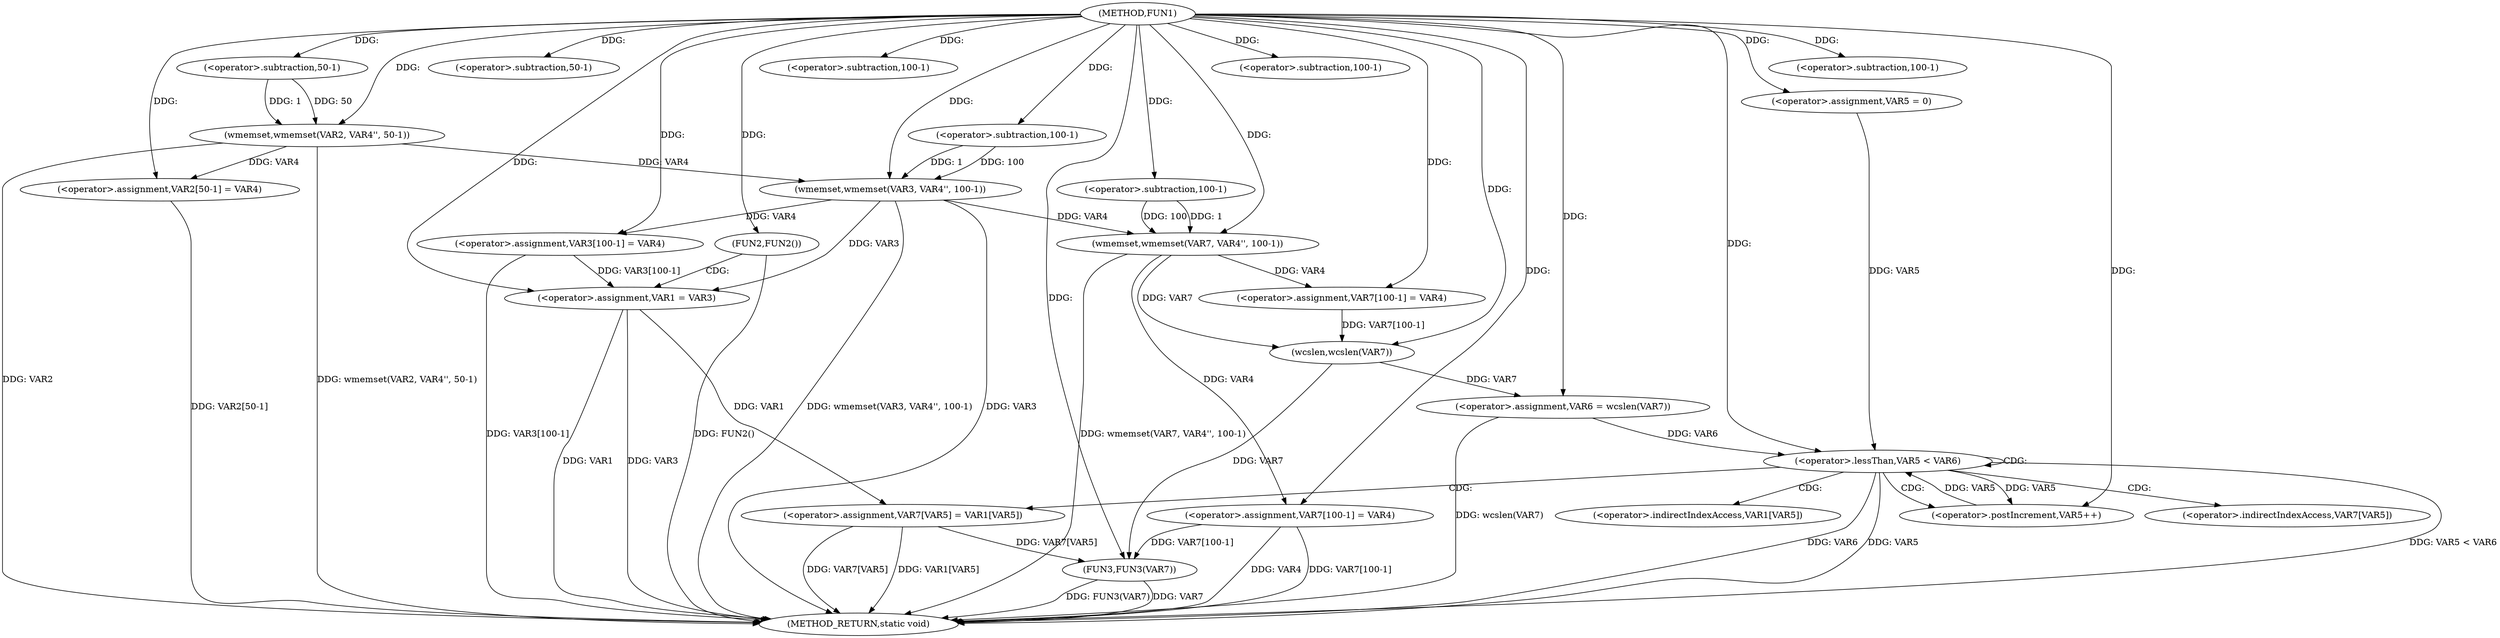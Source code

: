 digraph FUN1 {  
"1000100" [label = "(METHOD,FUN1)" ]
"1000184" [label = "(METHOD_RETURN,static void)" ]
"1000105" [label = "(wmemset,wmemset(VAR2, VAR4'', 50-1))" ]
"1000108" [label = "(<operator>.subtraction,50-1)" ]
"1000111" [label = "(<operator>.assignment,VAR2[50-1] = VAR4)" ]
"1000114" [label = "(<operator>.subtraction,50-1)" ]
"1000118" [label = "(wmemset,wmemset(VAR3, VAR4'', 100-1))" ]
"1000121" [label = "(<operator>.subtraction,100-1)" ]
"1000124" [label = "(<operator>.assignment,VAR3[100-1] = VAR4)" ]
"1000127" [label = "(<operator>.subtraction,100-1)" ]
"1000132" [label = "(FUN2,FUN2())" ]
"1000134" [label = "(<operator>.assignment,VAR1 = VAR3)" ]
"1000141" [label = "(wmemset,wmemset(VAR7, VAR4'', 100-1))" ]
"1000144" [label = "(<operator>.subtraction,100-1)" ]
"1000147" [label = "(<operator>.assignment,VAR7[100-1] = VAR4)" ]
"1000150" [label = "(<operator>.subtraction,100-1)" ]
"1000154" [label = "(<operator>.assignment,VAR6 = wcslen(VAR7))" ]
"1000156" [label = "(wcslen,wcslen(VAR7))" ]
"1000159" [label = "(<operator>.assignment,VAR5 = 0)" ]
"1000162" [label = "(<operator>.lessThan,VAR5 < VAR6)" ]
"1000165" [label = "(<operator>.postIncrement,VAR5++)" ]
"1000168" [label = "(<operator>.assignment,VAR7[VAR5] = VAR1[VAR5])" ]
"1000175" [label = "(<operator>.assignment,VAR7[100-1] = VAR4)" ]
"1000178" [label = "(<operator>.subtraction,100-1)" ]
"1000182" [label = "(FUN3,FUN3(VAR7))" ]
"1000169" [label = "(<operator>.indirectIndexAccess,VAR7[VAR5])" ]
"1000172" [label = "(<operator>.indirectIndexAccess,VAR1[VAR5])" ]
  "1000168" -> "1000184"  [ label = "DDG: VAR1[VAR5]"] 
  "1000124" -> "1000184"  [ label = "DDG: VAR3[100-1]"] 
  "1000168" -> "1000184"  [ label = "DDG: VAR7[VAR5]"] 
  "1000105" -> "1000184"  [ label = "DDG: wmemset(VAR2, VAR4'', 50-1)"] 
  "1000175" -> "1000184"  [ label = "DDG: VAR4"] 
  "1000175" -> "1000184"  [ label = "DDG: VAR7[100-1]"] 
  "1000118" -> "1000184"  [ label = "DDG: wmemset(VAR3, VAR4'', 100-1)"] 
  "1000111" -> "1000184"  [ label = "DDG: VAR2[50-1]"] 
  "1000134" -> "1000184"  [ label = "DDG: VAR1"] 
  "1000134" -> "1000184"  [ label = "DDG: VAR3"] 
  "1000154" -> "1000184"  [ label = "DDG: wcslen(VAR7)"] 
  "1000118" -> "1000184"  [ label = "DDG: VAR3"] 
  "1000182" -> "1000184"  [ label = "DDG: FUN3(VAR7)"] 
  "1000162" -> "1000184"  [ label = "DDG: VAR6"] 
  "1000132" -> "1000184"  [ label = "DDG: FUN2()"] 
  "1000141" -> "1000184"  [ label = "DDG: wmemset(VAR7, VAR4'', 100-1)"] 
  "1000162" -> "1000184"  [ label = "DDG: VAR5"] 
  "1000162" -> "1000184"  [ label = "DDG: VAR5 < VAR6"] 
  "1000182" -> "1000184"  [ label = "DDG: VAR7"] 
  "1000105" -> "1000184"  [ label = "DDG: VAR2"] 
  "1000100" -> "1000105"  [ label = "DDG: "] 
  "1000108" -> "1000105"  [ label = "DDG: 50"] 
  "1000108" -> "1000105"  [ label = "DDG: 1"] 
  "1000100" -> "1000108"  [ label = "DDG: "] 
  "1000105" -> "1000111"  [ label = "DDG: VAR4"] 
  "1000100" -> "1000111"  [ label = "DDG: "] 
  "1000100" -> "1000114"  [ label = "DDG: "] 
  "1000100" -> "1000118"  [ label = "DDG: "] 
  "1000105" -> "1000118"  [ label = "DDG: VAR4"] 
  "1000121" -> "1000118"  [ label = "DDG: 100"] 
  "1000121" -> "1000118"  [ label = "DDG: 1"] 
  "1000100" -> "1000121"  [ label = "DDG: "] 
  "1000118" -> "1000124"  [ label = "DDG: VAR4"] 
  "1000100" -> "1000124"  [ label = "DDG: "] 
  "1000100" -> "1000127"  [ label = "DDG: "] 
  "1000100" -> "1000132"  [ label = "DDG: "] 
  "1000124" -> "1000134"  [ label = "DDG: VAR3[100-1]"] 
  "1000118" -> "1000134"  [ label = "DDG: VAR3"] 
  "1000100" -> "1000134"  [ label = "DDG: "] 
  "1000100" -> "1000141"  [ label = "DDG: "] 
  "1000118" -> "1000141"  [ label = "DDG: VAR4"] 
  "1000144" -> "1000141"  [ label = "DDG: 100"] 
  "1000144" -> "1000141"  [ label = "DDG: 1"] 
  "1000100" -> "1000144"  [ label = "DDG: "] 
  "1000141" -> "1000147"  [ label = "DDG: VAR4"] 
  "1000100" -> "1000147"  [ label = "DDG: "] 
  "1000100" -> "1000150"  [ label = "DDG: "] 
  "1000156" -> "1000154"  [ label = "DDG: VAR7"] 
  "1000100" -> "1000154"  [ label = "DDG: "] 
  "1000141" -> "1000156"  [ label = "DDG: VAR7"] 
  "1000147" -> "1000156"  [ label = "DDG: VAR7[100-1]"] 
  "1000100" -> "1000156"  [ label = "DDG: "] 
  "1000100" -> "1000159"  [ label = "DDG: "] 
  "1000159" -> "1000162"  [ label = "DDG: VAR5"] 
  "1000165" -> "1000162"  [ label = "DDG: VAR5"] 
  "1000100" -> "1000162"  [ label = "DDG: "] 
  "1000154" -> "1000162"  [ label = "DDG: VAR6"] 
  "1000162" -> "1000165"  [ label = "DDG: VAR5"] 
  "1000100" -> "1000165"  [ label = "DDG: "] 
  "1000134" -> "1000168"  [ label = "DDG: VAR1"] 
  "1000100" -> "1000175"  [ label = "DDG: "] 
  "1000141" -> "1000175"  [ label = "DDG: VAR4"] 
  "1000100" -> "1000178"  [ label = "DDG: "] 
  "1000168" -> "1000182"  [ label = "DDG: VAR7[VAR5]"] 
  "1000156" -> "1000182"  [ label = "DDG: VAR7"] 
  "1000175" -> "1000182"  [ label = "DDG: VAR7[100-1]"] 
  "1000100" -> "1000182"  [ label = "DDG: "] 
  "1000132" -> "1000134"  [ label = "CDG: "] 
  "1000162" -> "1000168"  [ label = "CDG: "] 
  "1000162" -> "1000162"  [ label = "CDG: "] 
  "1000162" -> "1000165"  [ label = "CDG: "] 
  "1000162" -> "1000172"  [ label = "CDG: "] 
  "1000162" -> "1000169"  [ label = "CDG: "] 
}
